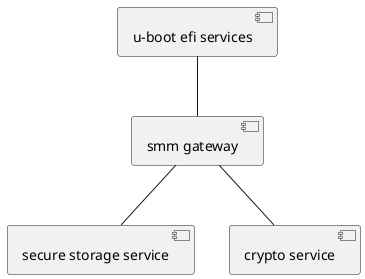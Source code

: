 '-------------------------------------------------------------------------------
' Copyright (c) 2021-2022, Arm Limited and Contributors. All rights reserved.
'
' SPDX-License-Identifier: BSD-3-Clause
'
'-------------------------------------------------------------------------------

@startuml

[u-boot efi services] -down- [smm gateway]
[smm gateway] -down- [secure storage service]
[smm gateway] -down- [crypto service]

@enduml
